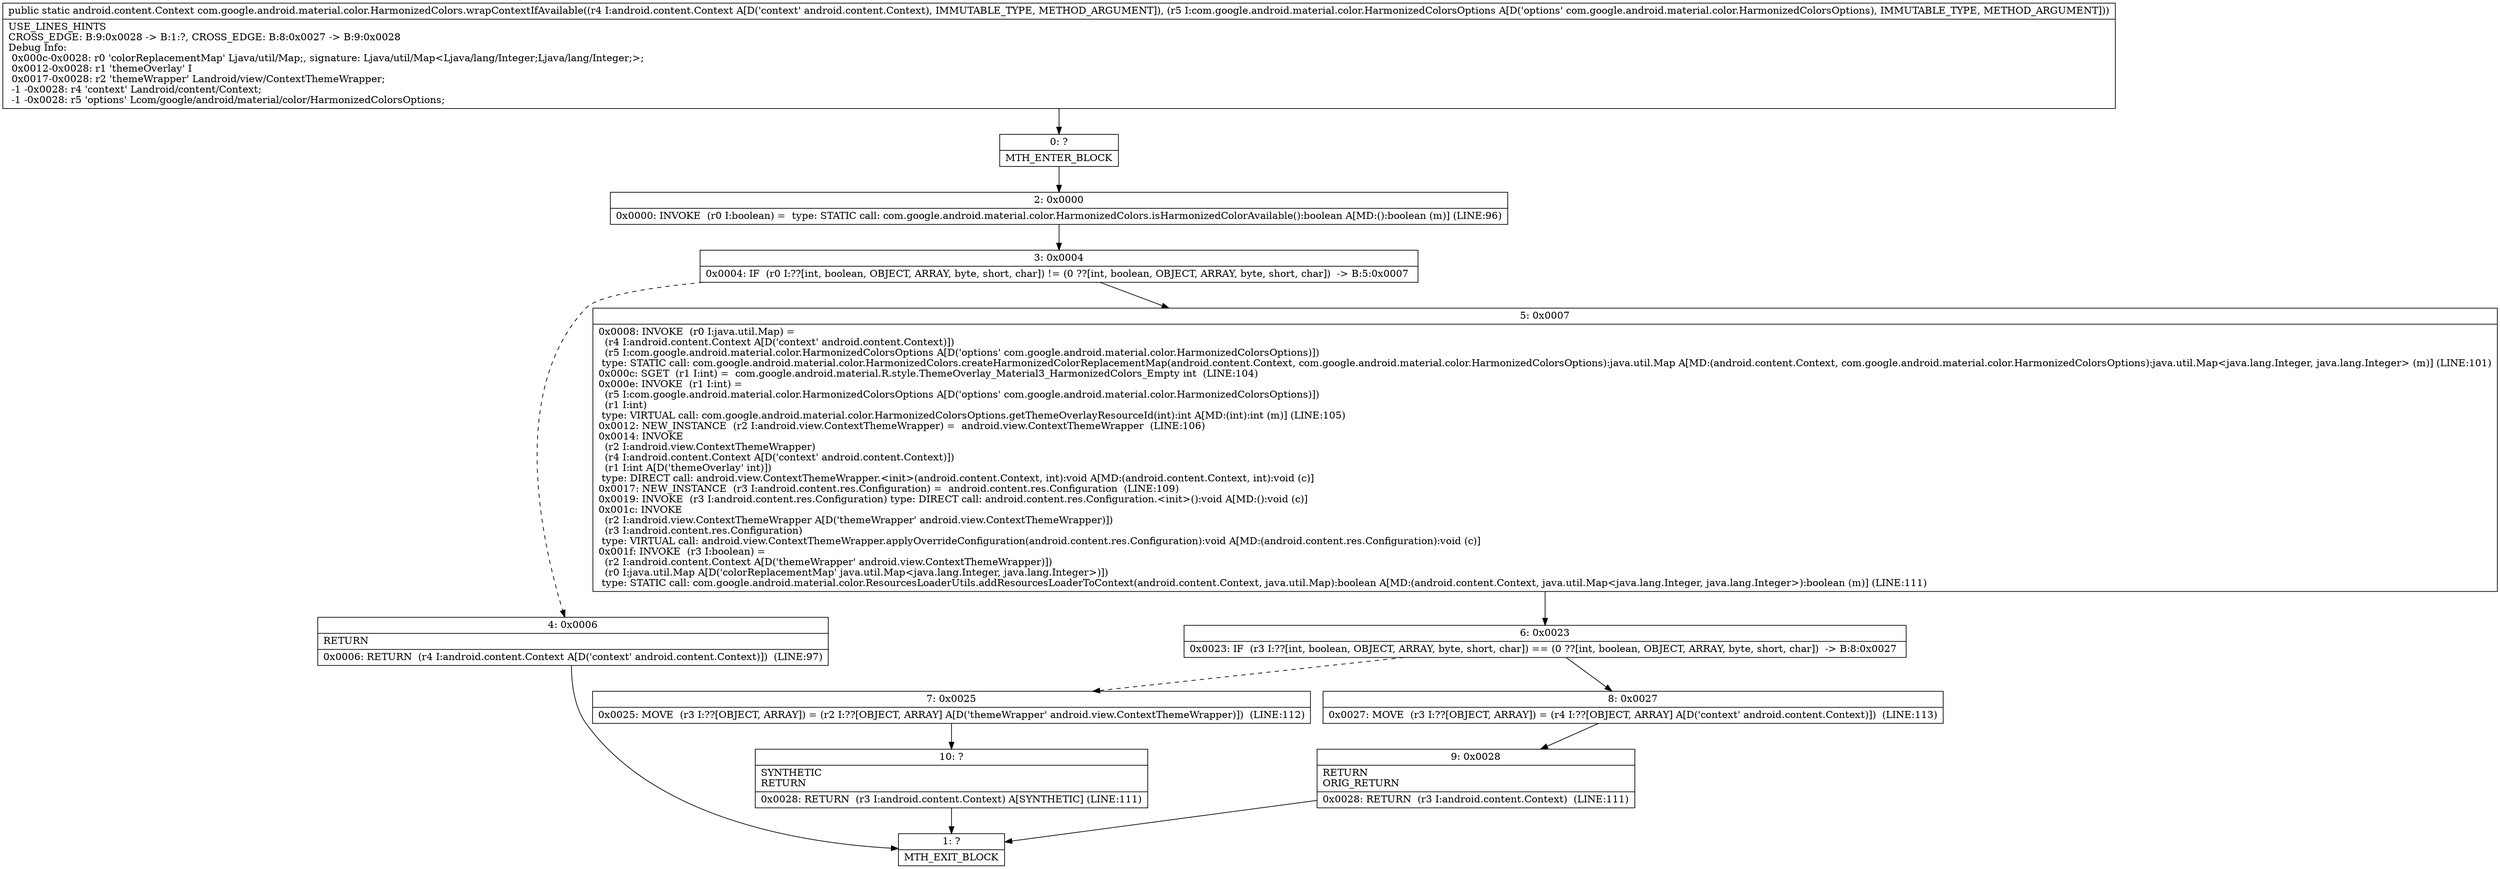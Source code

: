 digraph "CFG forcom.google.android.material.color.HarmonizedColors.wrapContextIfAvailable(Landroid\/content\/Context;Lcom\/google\/android\/material\/color\/HarmonizedColorsOptions;)Landroid\/content\/Context;" {
Node_0 [shape=record,label="{0\:\ ?|MTH_ENTER_BLOCK\l}"];
Node_2 [shape=record,label="{2\:\ 0x0000|0x0000: INVOKE  (r0 I:boolean) =  type: STATIC call: com.google.android.material.color.HarmonizedColors.isHarmonizedColorAvailable():boolean A[MD:():boolean (m)] (LINE:96)\l}"];
Node_3 [shape=record,label="{3\:\ 0x0004|0x0004: IF  (r0 I:??[int, boolean, OBJECT, ARRAY, byte, short, char]) != (0 ??[int, boolean, OBJECT, ARRAY, byte, short, char])  \-\> B:5:0x0007 \l}"];
Node_4 [shape=record,label="{4\:\ 0x0006|RETURN\l|0x0006: RETURN  (r4 I:android.content.Context A[D('context' android.content.Context)])  (LINE:97)\l}"];
Node_1 [shape=record,label="{1\:\ ?|MTH_EXIT_BLOCK\l}"];
Node_5 [shape=record,label="{5\:\ 0x0007|0x0008: INVOKE  (r0 I:java.util.Map) = \l  (r4 I:android.content.Context A[D('context' android.content.Context)])\l  (r5 I:com.google.android.material.color.HarmonizedColorsOptions A[D('options' com.google.android.material.color.HarmonizedColorsOptions)])\l type: STATIC call: com.google.android.material.color.HarmonizedColors.createHarmonizedColorReplacementMap(android.content.Context, com.google.android.material.color.HarmonizedColorsOptions):java.util.Map A[MD:(android.content.Context, com.google.android.material.color.HarmonizedColorsOptions):java.util.Map\<java.lang.Integer, java.lang.Integer\> (m)] (LINE:101)\l0x000c: SGET  (r1 I:int) =  com.google.android.material.R.style.ThemeOverlay_Material3_HarmonizedColors_Empty int  (LINE:104)\l0x000e: INVOKE  (r1 I:int) = \l  (r5 I:com.google.android.material.color.HarmonizedColorsOptions A[D('options' com.google.android.material.color.HarmonizedColorsOptions)])\l  (r1 I:int)\l type: VIRTUAL call: com.google.android.material.color.HarmonizedColorsOptions.getThemeOverlayResourceId(int):int A[MD:(int):int (m)] (LINE:105)\l0x0012: NEW_INSTANCE  (r2 I:android.view.ContextThemeWrapper) =  android.view.ContextThemeWrapper  (LINE:106)\l0x0014: INVOKE  \l  (r2 I:android.view.ContextThemeWrapper)\l  (r4 I:android.content.Context A[D('context' android.content.Context)])\l  (r1 I:int A[D('themeOverlay' int)])\l type: DIRECT call: android.view.ContextThemeWrapper.\<init\>(android.content.Context, int):void A[MD:(android.content.Context, int):void (c)]\l0x0017: NEW_INSTANCE  (r3 I:android.content.res.Configuration) =  android.content.res.Configuration  (LINE:109)\l0x0019: INVOKE  (r3 I:android.content.res.Configuration) type: DIRECT call: android.content.res.Configuration.\<init\>():void A[MD:():void (c)]\l0x001c: INVOKE  \l  (r2 I:android.view.ContextThemeWrapper A[D('themeWrapper' android.view.ContextThemeWrapper)])\l  (r3 I:android.content.res.Configuration)\l type: VIRTUAL call: android.view.ContextThemeWrapper.applyOverrideConfiguration(android.content.res.Configuration):void A[MD:(android.content.res.Configuration):void (c)]\l0x001f: INVOKE  (r3 I:boolean) = \l  (r2 I:android.content.Context A[D('themeWrapper' android.view.ContextThemeWrapper)])\l  (r0 I:java.util.Map A[D('colorReplacementMap' java.util.Map\<java.lang.Integer, java.lang.Integer\>)])\l type: STATIC call: com.google.android.material.color.ResourcesLoaderUtils.addResourcesLoaderToContext(android.content.Context, java.util.Map):boolean A[MD:(android.content.Context, java.util.Map\<java.lang.Integer, java.lang.Integer\>):boolean (m)] (LINE:111)\l}"];
Node_6 [shape=record,label="{6\:\ 0x0023|0x0023: IF  (r3 I:??[int, boolean, OBJECT, ARRAY, byte, short, char]) == (0 ??[int, boolean, OBJECT, ARRAY, byte, short, char])  \-\> B:8:0x0027 \l}"];
Node_7 [shape=record,label="{7\:\ 0x0025|0x0025: MOVE  (r3 I:??[OBJECT, ARRAY]) = (r2 I:??[OBJECT, ARRAY] A[D('themeWrapper' android.view.ContextThemeWrapper)])  (LINE:112)\l}"];
Node_10 [shape=record,label="{10\:\ ?|SYNTHETIC\lRETURN\l|0x0028: RETURN  (r3 I:android.content.Context) A[SYNTHETIC] (LINE:111)\l}"];
Node_8 [shape=record,label="{8\:\ 0x0027|0x0027: MOVE  (r3 I:??[OBJECT, ARRAY]) = (r4 I:??[OBJECT, ARRAY] A[D('context' android.content.Context)])  (LINE:113)\l}"];
Node_9 [shape=record,label="{9\:\ 0x0028|RETURN\lORIG_RETURN\l|0x0028: RETURN  (r3 I:android.content.Context)  (LINE:111)\l}"];
MethodNode[shape=record,label="{public static android.content.Context com.google.android.material.color.HarmonizedColors.wrapContextIfAvailable((r4 I:android.content.Context A[D('context' android.content.Context), IMMUTABLE_TYPE, METHOD_ARGUMENT]), (r5 I:com.google.android.material.color.HarmonizedColorsOptions A[D('options' com.google.android.material.color.HarmonizedColorsOptions), IMMUTABLE_TYPE, METHOD_ARGUMENT]))  | USE_LINES_HINTS\lCROSS_EDGE: B:9:0x0028 \-\> B:1:?, CROSS_EDGE: B:8:0x0027 \-\> B:9:0x0028\lDebug Info:\l  0x000c\-0x0028: r0 'colorReplacementMap' Ljava\/util\/Map;, signature: Ljava\/util\/Map\<Ljava\/lang\/Integer;Ljava\/lang\/Integer;\>;\l  0x0012\-0x0028: r1 'themeOverlay' I\l  0x0017\-0x0028: r2 'themeWrapper' Landroid\/view\/ContextThemeWrapper;\l  \-1 \-0x0028: r4 'context' Landroid\/content\/Context;\l  \-1 \-0x0028: r5 'options' Lcom\/google\/android\/material\/color\/HarmonizedColorsOptions;\l}"];
MethodNode -> Node_0;Node_0 -> Node_2;
Node_2 -> Node_3;
Node_3 -> Node_4[style=dashed];
Node_3 -> Node_5;
Node_4 -> Node_1;
Node_5 -> Node_6;
Node_6 -> Node_7[style=dashed];
Node_6 -> Node_8;
Node_7 -> Node_10;
Node_10 -> Node_1;
Node_8 -> Node_9;
Node_9 -> Node_1;
}

